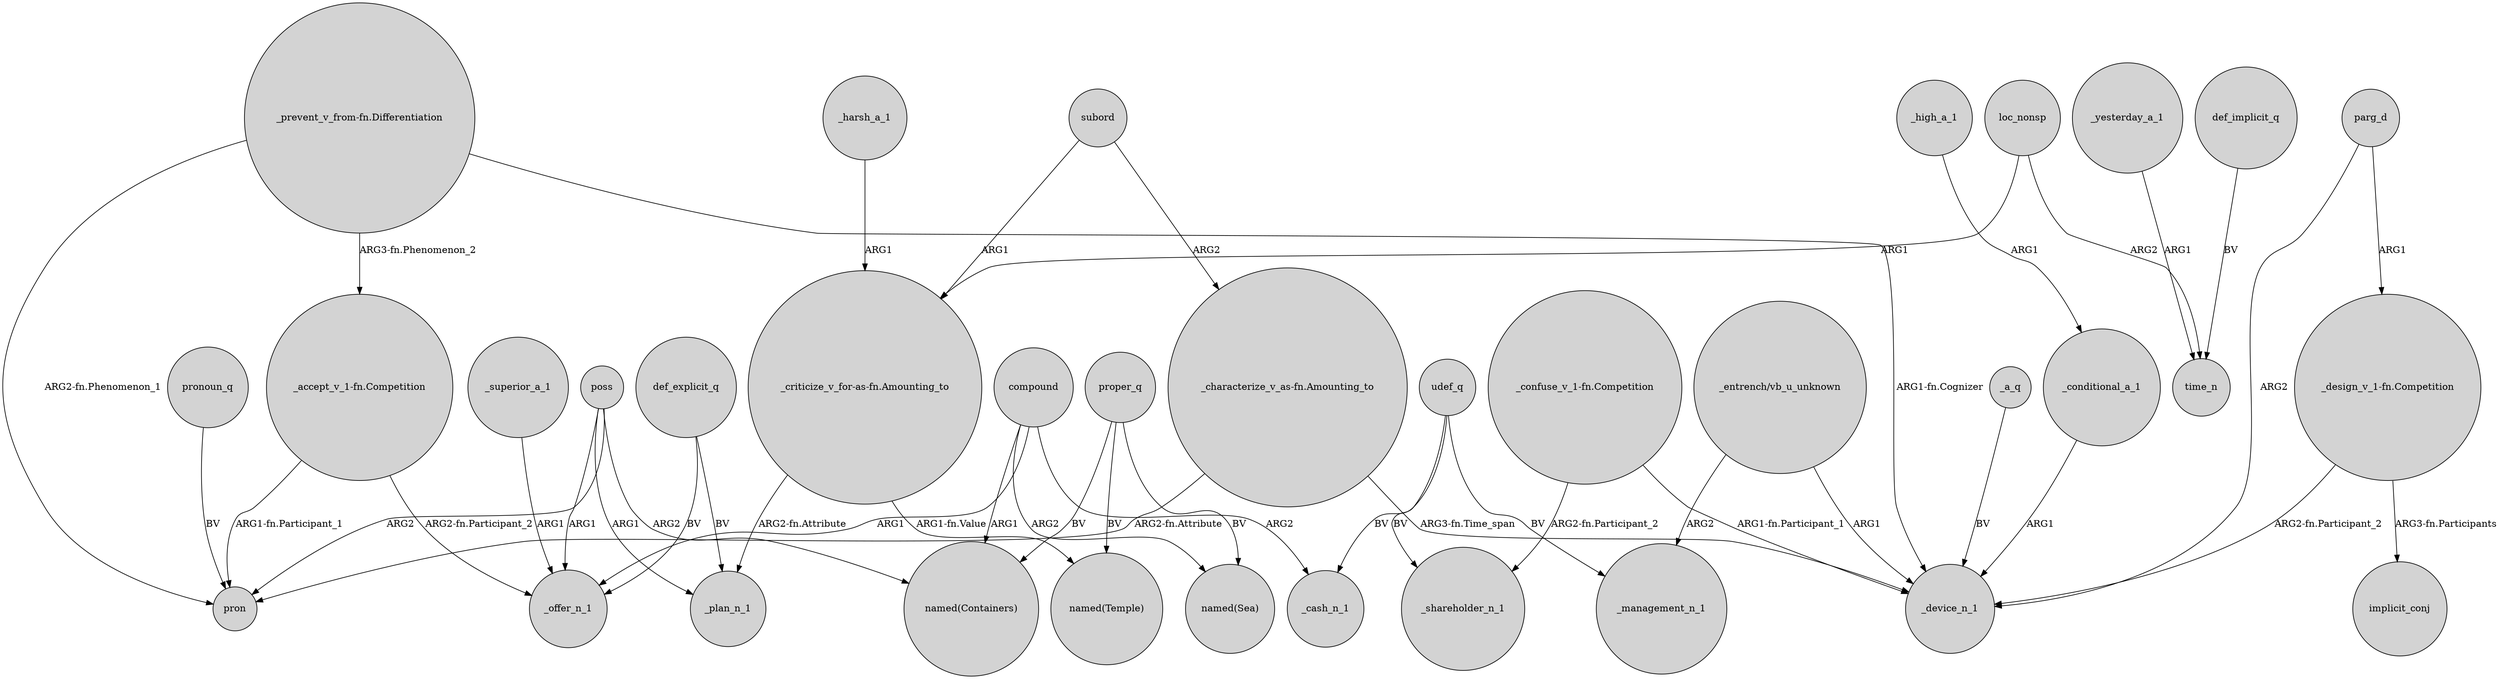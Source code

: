digraph {
	node [shape=circle style=filled]
	"_characterize_v_as-fn.Amounting_to" -> _device_n_1 [label="ARG3-fn.Time_span"]
	compound -> "named(Sea)" [label=ARG2]
	"_prevent_v_from-fn.Differentiation" -> "_accept_v_1-fn.Competition" [label="ARG3-fn.Phenomenon_2"]
	compound -> "named(Containers)" [label=ARG1]
	subord -> "_criticize_v_for-as-fn.Amounting_to" [label=ARG1]
	"_prevent_v_from-fn.Differentiation" -> pron [label="ARG2-fn.Phenomenon_1"]
	_high_a_1 -> _conditional_a_1 [label=ARG1]
	poss -> _offer_n_1 [label=ARG1]
	_conditional_a_1 -> _device_n_1 [label=ARG1]
	"_accept_v_1-fn.Competition" -> _offer_n_1 [label="ARG2-fn.Participant_2"]
	poss -> "named(Containers)" [label=ARG2]
	def_explicit_q -> _plan_n_1 [label=BV]
	_yesterday_a_1 -> time_n [label=ARG1]
	"_confuse_v_1-fn.Competition" -> _device_n_1 [label="ARG1-fn.Participant_1"]
	"_design_v_1-fn.Competition" -> implicit_conj [label="ARG3-fn.Participants"]
	"_characterize_v_as-fn.Amounting_to" -> pron [label="ARG2-fn.Attribute"]
	_superior_a_1 -> _offer_n_1 [label=ARG1]
	parg_d -> _device_n_1 [label=ARG2]
	udef_q -> _management_n_1 [label=BV]
	"_entrench/vb_u_unknown" -> _device_n_1 [label=ARG1]
	udef_q -> _cash_n_1 [label=BV]
	poss -> _plan_n_1 [label=ARG1]
	subord -> "_characterize_v_as-fn.Amounting_to" [label=ARG2]
	parg_d -> "_design_v_1-fn.Competition" [label=ARG1]
	"_criticize_v_for-as-fn.Amounting_to" -> "named(Temple)" [label="ARG1-fn.Value"]
	loc_nonsp -> time_n [label=ARG2]
	"_confuse_v_1-fn.Competition" -> _shareholder_n_1 [label="ARG2-fn.Participant_2"]
	def_implicit_q -> time_n [label=BV]
	_a_q -> _device_n_1 [label=BV]
	"_design_v_1-fn.Competition" -> _device_n_1 [label="ARG2-fn.Participant_2"]
	poss -> pron [label=ARG2]
	def_explicit_q -> _offer_n_1 [label=BV]
	"_criticize_v_for-as-fn.Amounting_to" -> _plan_n_1 [label="ARG2-fn.Attribute"]
	udef_q -> _shareholder_n_1 [label=BV]
	proper_q -> "named(Sea)" [label=BV]
	pronoun_q -> pron [label=BV]
	compound -> _offer_n_1 [label=ARG1]
	"_prevent_v_from-fn.Differentiation" -> _device_n_1 [label="ARG1-fn.Cognizer"]
	_harsh_a_1 -> "_criticize_v_for-as-fn.Amounting_to" [label=ARG1]
	"_entrench/vb_u_unknown" -> _management_n_1 [label=ARG2]
	proper_q -> "named(Temple)" [label=BV]
	proper_q -> "named(Containers)" [label=BV]
	loc_nonsp -> "_criticize_v_for-as-fn.Amounting_to" [label=ARG1]
	compound -> _cash_n_1 [label=ARG2]
	"_accept_v_1-fn.Competition" -> pron [label="ARG1-fn.Participant_1"]
}
